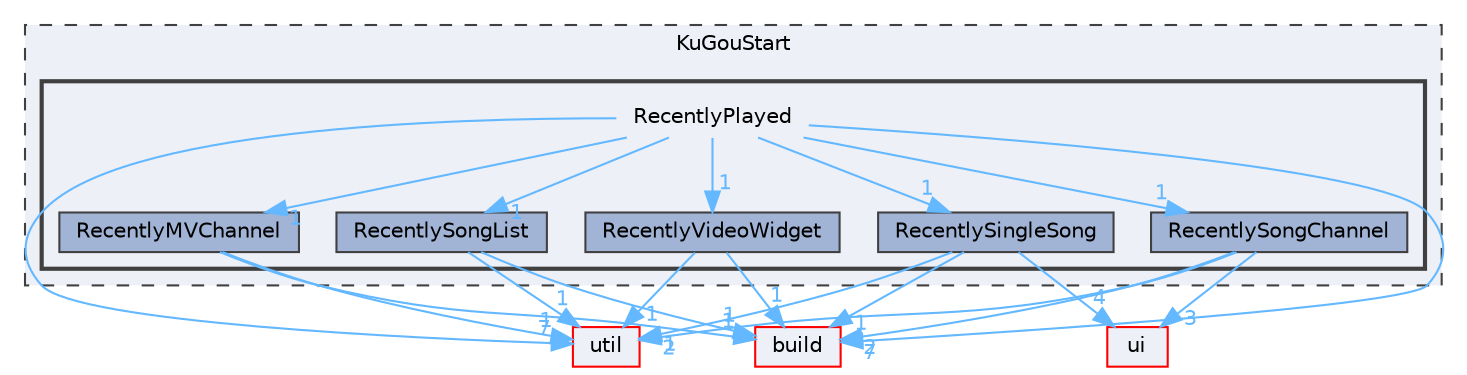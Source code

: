 digraph "RecentlyPlayed"
{
 // LATEX_PDF_SIZE
  bgcolor="transparent";
  edge [fontname=Helvetica,fontsize=10,labelfontname=Helvetica,labelfontsize=10];
  node [fontname=Helvetica,fontsize=10,shape=box,height=0.2,width=0.4];
  compound=true
  subgraph clusterdir_e60601b218beddc6af0778ac41ea9cb2 {
    graph [ bgcolor="#edf0f7", pencolor="grey25", label="KuGouStart", fontname=Helvetica,fontsize=10 style="filled,dashed", URL="dir_e60601b218beddc6af0778ac41ea9cb2.html",tooltip=""]
  subgraph clusterdir_a29342a547cf0e6ba750c0544229179e {
    graph [ bgcolor="#edf0f7", pencolor="grey25", label="", fontname=Helvetica,fontsize=10 style="filled,bold", URL="dir_a29342a547cf0e6ba750c0544229179e.html",tooltip=""]
    dir_a29342a547cf0e6ba750c0544229179e [shape=plaintext, label="RecentlyPlayed"];
  dir_6f25ada9a2ad58f50d6e663d87ca9785 [label="RecentlyMVChannel", fillcolor="#a2b4d6", color="grey25", style="filled", URL="dir_6f25ada9a2ad58f50d6e663d87ca9785.html",tooltip=""];
  dir_375a4ff5d8e10fc5303cd3a336cab803 [label="RecentlySingleSong", fillcolor="#a2b4d6", color="grey25", style="filled", URL="dir_375a4ff5d8e10fc5303cd3a336cab803.html",tooltip=""];
  dir_dd248aca6d93b177c4ed0906fbb3cd86 [label="RecentlySongChannel", fillcolor="#a2b4d6", color="grey25", style="filled", URL="dir_dd248aca6d93b177c4ed0906fbb3cd86.html",tooltip=""];
  dir_e496599185756bd2aecff0bb43141580 [label="RecentlySongList", fillcolor="#a2b4d6", color="grey25", style="filled", URL="dir_e496599185756bd2aecff0bb43141580.html",tooltip=""];
  dir_fea619dce88c234cfbc1f0a4712a310c [label="RecentlyVideoWidget", fillcolor="#a2b4d6", color="grey25", style="filled", URL="dir_fea619dce88c234cfbc1f0a4712a310c.html",tooltip=""];
  }
  }
  dir_23ec12649285f9fabf3a6b7380226c28 [label="util", fillcolor="#edf0f7", color="red", style="filled", URL="dir_23ec12649285f9fabf3a6b7380226c28.html",tooltip=""];
  dir_4fef79e7177ba769987a8da36c892c5f [label="build", fillcolor="#edf0f7", color="red", style="filled", URL="dir_4fef79e7177ba769987a8da36c892c5f.html",tooltip=""];
  dir_1788f8309b1a812dcb800a185471cf6c [label="ui", fillcolor="#edf0f7", color="red", style="filled", URL="dir_1788f8309b1a812dcb800a185471cf6c.html",tooltip=""];
  dir_a29342a547cf0e6ba750c0544229179e->dir_23ec12649285f9fabf3a6b7380226c28 [headlabel="7", labeldistance=1.5 headhref="dir_000308_000357.html" href="dir_000308_000357.html" color="steelblue1" fontcolor="steelblue1"];
  dir_a29342a547cf0e6ba750c0544229179e->dir_375a4ff5d8e10fc5303cd3a336cab803 [headlabel="1", labeldistance=1.5 headhref="dir_000308_000310.html" href="dir_000308_000310.html" color="steelblue1" fontcolor="steelblue1"];
  dir_a29342a547cf0e6ba750c0544229179e->dir_4fef79e7177ba769987a8da36c892c5f [headlabel="7", labeldistance=1.5 headhref="dir_000308_000041.html" href="dir_000308_000041.html" color="steelblue1" fontcolor="steelblue1"];
  dir_a29342a547cf0e6ba750c0544229179e->dir_6f25ada9a2ad58f50d6e663d87ca9785 [headlabel="1", labeldistance=1.5 headhref="dir_000308_000306.html" href="dir_000308_000306.html" color="steelblue1" fontcolor="steelblue1"];
  dir_a29342a547cf0e6ba750c0544229179e->dir_dd248aca6d93b177c4ed0906fbb3cd86 [headlabel="1", labeldistance=1.5 headhref="dir_000308_000311.html" href="dir_000308_000311.html" color="steelblue1" fontcolor="steelblue1"];
  dir_a29342a547cf0e6ba750c0544229179e->dir_e496599185756bd2aecff0bb43141580 [headlabel="1", labeldistance=1.5 headhref="dir_000308_000312.html" href="dir_000308_000312.html" color="steelblue1" fontcolor="steelblue1"];
  dir_a29342a547cf0e6ba750c0544229179e->dir_fea619dce88c234cfbc1f0a4712a310c [headlabel="1", labeldistance=1.5 headhref="dir_000308_000313.html" href="dir_000308_000313.html" color="steelblue1" fontcolor="steelblue1"];
  dir_6f25ada9a2ad58f50d6e663d87ca9785->dir_23ec12649285f9fabf3a6b7380226c28 [headlabel="1", labeldistance=1.5 headhref="dir_000306_000357.html" href="dir_000306_000357.html" color="steelblue1" fontcolor="steelblue1"];
  dir_6f25ada9a2ad58f50d6e663d87ca9785->dir_4fef79e7177ba769987a8da36c892c5f [headlabel="1", labeldistance=1.5 headhref="dir_000306_000041.html" href="dir_000306_000041.html" color="steelblue1" fontcolor="steelblue1"];
  dir_375a4ff5d8e10fc5303cd3a336cab803->dir_1788f8309b1a812dcb800a185471cf6c [headlabel="4", labeldistance=1.5 headhref="dir_000310_000351.html" href="dir_000310_000351.html" color="steelblue1" fontcolor="steelblue1"];
  dir_375a4ff5d8e10fc5303cd3a336cab803->dir_23ec12649285f9fabf3a6b7380226c28 [headlabel="1", labeldistance=1.5 headhref="dir_000310_000357.html" href="dir_000310_000357.html" color="steelblue1" fontcolor="steelblue1"];
  dir_375a4ff5d8e10fc5303cd3a336cab803->dir_4fef79e7177ba769987a8da36c892c5f [headlabel="1", labeldistance=1.5 headhref="dir_000310_000041.html" href="dir_000310_000041.html" color="steelblue1" fontcolor="steelblue1"];
  dir_dd248aca6d93b177c4ed0906fbb3cd86->dir_1788f8309b1a812dcb800a185471cf6c [headlabel="3", labeldistance=1.5 headhref="dir_000311_000351.html" href="dir_000311_000351.html" color="steelblue1" fontcolor="steelblue1"];
  dir_dd248aca6d93b177c4ed0906fbb3cd86->dir_23ec12649285f9fabf3a6b7380226c28 [headlabel="2", labeldistance=1.5 headhref="dir_000311_000357.html" href="dir_000311_000357.html" color="steelblue1" fontcolor="steelblue1"];
  dir_dd248aca6d93b177c4ed0906fbb3cd86->dir_4fef79e7177ba769987a8da36c892c5f [headlabel="2", labeldistance=1.5 headhref="dir_000311_000041.html" href="dir_000311_000041.html" color="steelblue1" fontcolor="steelblue1"];
  dir_e496599185756bd2aecff0bb43141580->dir_23ec12649285f9fabf3a6b7380226c28 [headlabel="1", labeldistance=1.5 headhref="dir_000312_000357.html" href="dir_000312_000357.html" color="steelblue1" fontcolor="steelblue1"];
  dir_e496599185756bd2aecff0bb43141580->dir_4fef79e7177ba769987a8da36c892c5f [headlabel="1", labeldistance=1.5 headhref="dir_000312_000041.html" href="dir_000312_000041.html" color="steelblue1" fontcolor="steelblue1"];
  dir_fea619dce88c234cfbc1f0a4712a310c->dir_23ec12649285f9fabf3a6b7380226c28 [headlabel="1", labeldistance=1.5 headhref="dir_000313_000357.html" href="dir_000313_000357.html" color="steelblue1" fontcolor="steelblue1"];
  dir_fea619dce88c234cfbc1f0a4712a310c->dir_4fef79e7177ba769987a8da36c892c5f [headlabel="1", labeldistance=1.5 headhref="dir_000313_000041.html" href="dir_000313_000041.html" color="steelblue1" fontcolor="steelblue1"];
}
